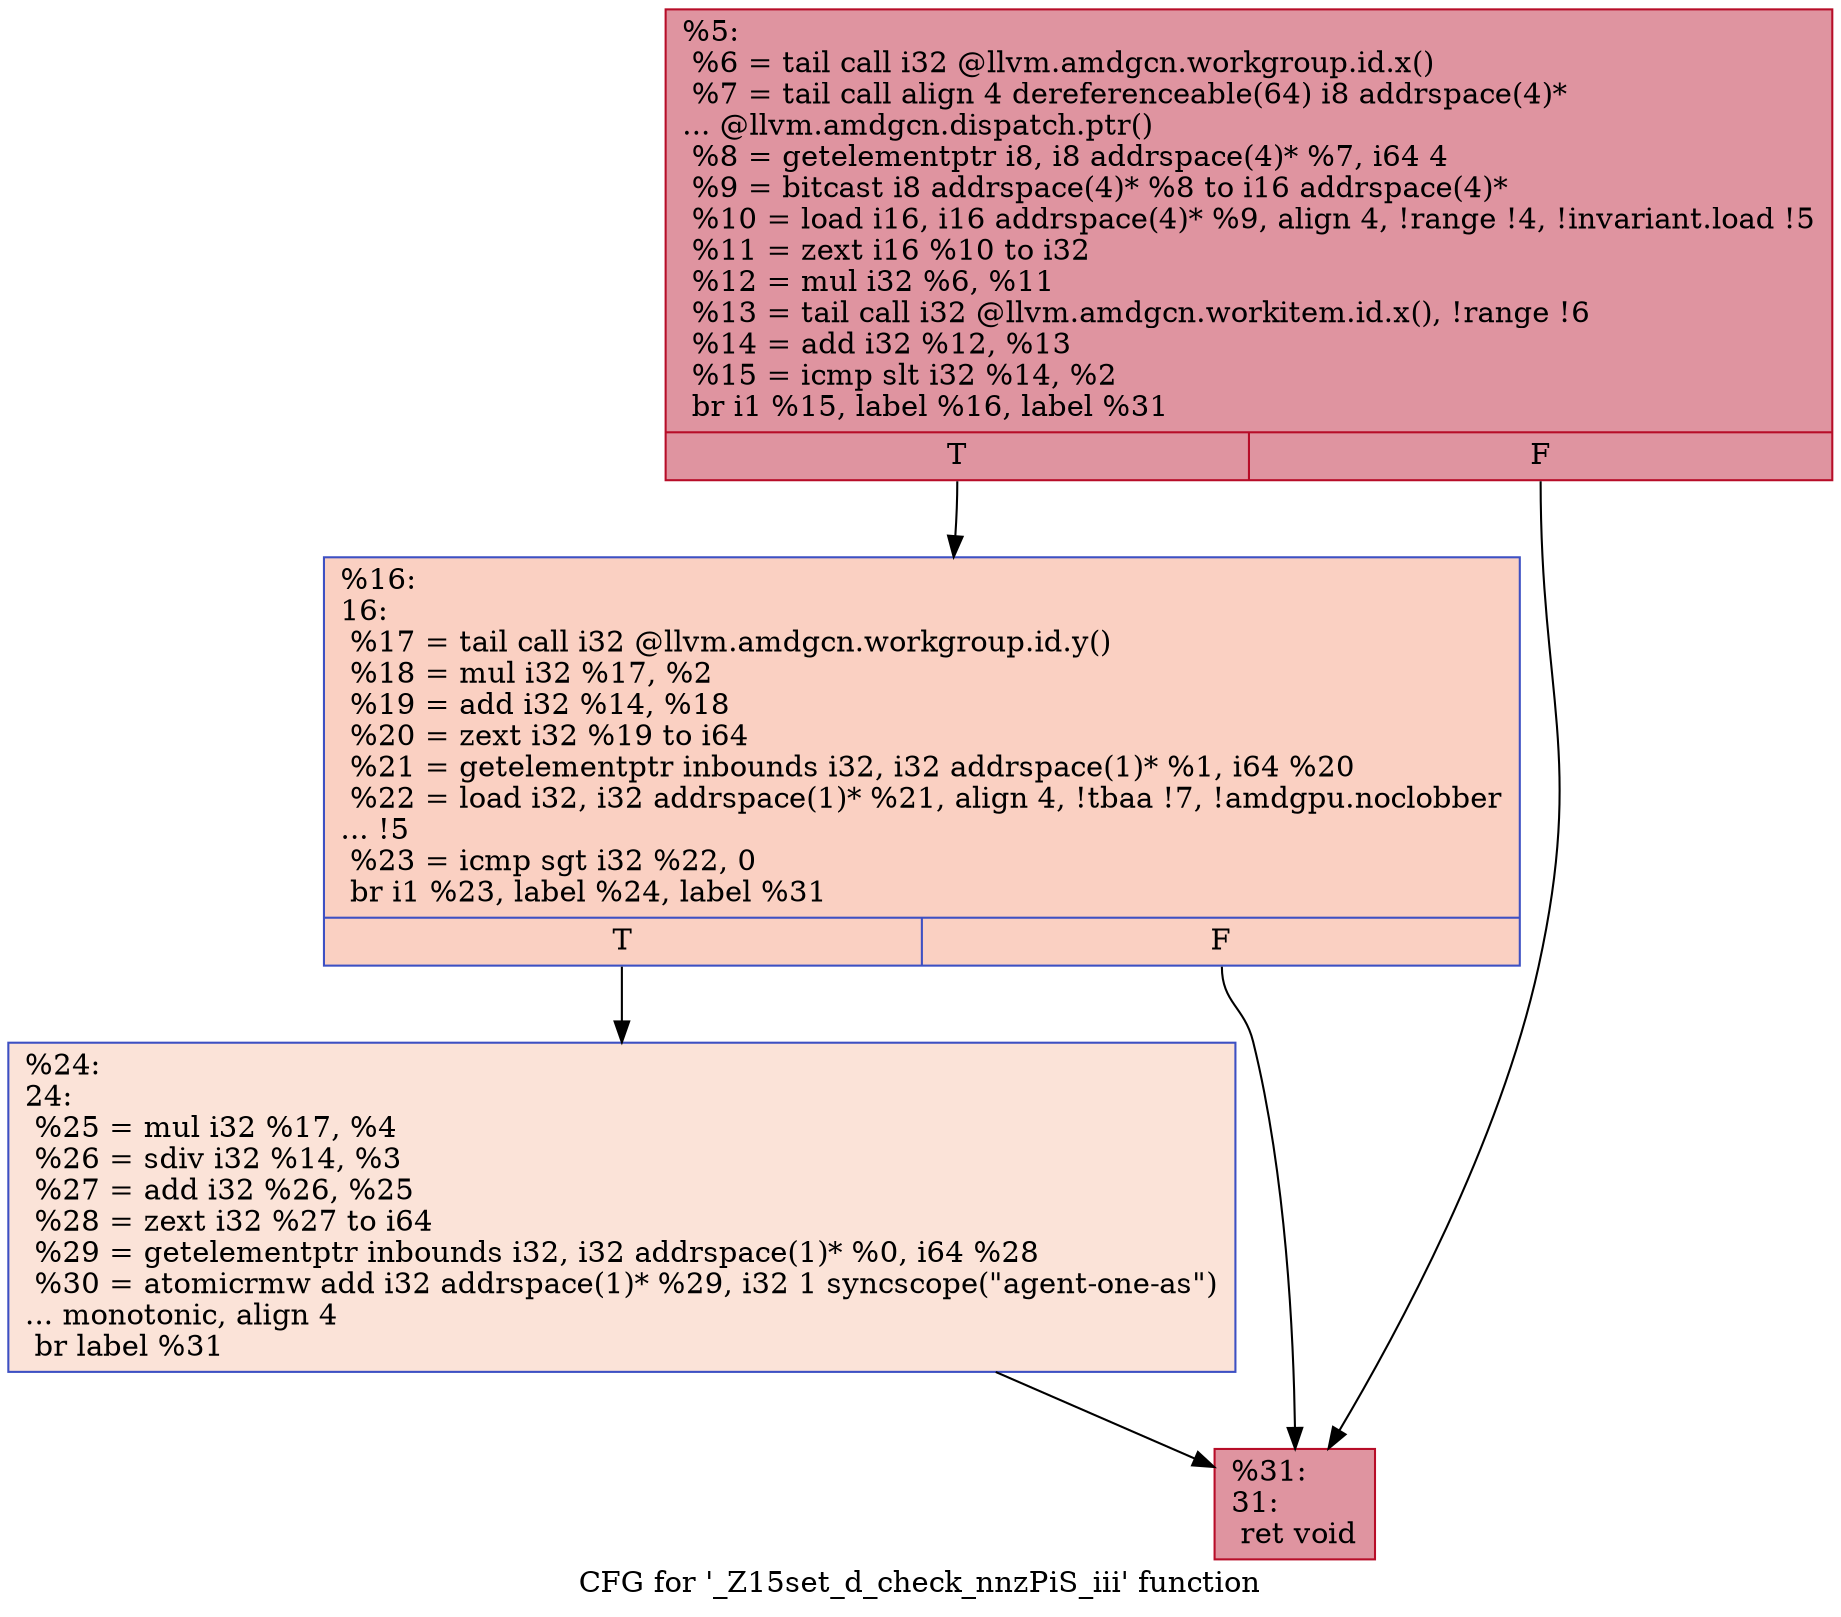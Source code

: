 digraph "CFG for '_Z15set_d_check_nnzPiS_iii' function" {
	label="CFG for '_Z15set_d_check_nnzPiS_iii' function";

	Node0x5c30280 [shape=record,color="#b70d28ff", style=filled, fillcolor="#b70d2870",label="{%5:\l  %6 = tail call i32 @llvm.amdgcn.workgroup.id.x()\l  %7 = tail call align 4 dereferenceable(64) i8 addrspace(4)*\l... @llvm.amdgcn.dispatch.ptr()\l  %8 = getelementptr i8, i8 addrspace(4)* %7, i64 4\l  %9 = bitcast i8 addrspace(4)* %8 to i16 addrspace(4)*\l  %10 = load i16, i16 addrspace(4)* %9, align 4, !range !4, !invariant.load !5\l  %11 = zext i16 %10 to i32\l  %12 = mul i32 %6, %11\l  %13 = tail call i32 @llvm.amdgcn.workitem.id.x(), !range !6\l  %14 = add i32 %12, %13\l  %15 = icmp slt i32 %14, %2\l  br i1 %15, label %16, label %31\l|{<s0>T|<s1>F}}"];
	Node0x5c30280:s0 -> Node0x5c32140;
	Node0x5c30280:s1 -> Node0x5c321d0;
	Node0x5c32140 [shape=record,color="#3d50c3ff", style=filled, fillcolor="#f3947570",label="{%16:\l16:                                               \l  %17 = tail call i32 @llvm.amdgcn.workgroup.id.y()\l  %18 = mul i32 %17, %2\l  %19 = add i32 %14, %18\l  %20 = zext i32 %19 to i64\l  %21 = getelementptr inbounds i32, i32 addrspace(1)* %1, i64 %20\l  %22 = load i32, i32 addrspace(1)* %21, align 4, !tbaa !7, !amdgpu.noclobber\l... !5\l  %23 = icmp sgt i32 %22, 0\l  br i1 %23, label %24, label %31\l|{<s0>T|<s1>F}}"];
	Node0x5c32140:s0 -> Node0x5c33060;
	Node0x5c32140:s1 -> Node0x5c321d0;
	Node0x5c33060 [shape=record,color="#3d50c3ff", style=filled, fillcolor="#f6bfa670",label="{%24:\l24:                                               \l  %25 = mul i32 %17, %4\l  %26 = sdiv i32 %14, %3\l  %27 = add i32 %26, %25\l  %28 = zext i32 %27 to i64\l  %29 = getelementptr inbounds i32, i32 addrspace(1)* %0, i64 %28\l  %30 = atomicrmw add i32 addrspace(1)* %29, i32 1 syncscope(\"agent-one-as\")\l... monotonic, align 4\l  br label %31\l}"];
	Node0x5c33060 -> Node0x5c321d0;
	Node0x5c321d0 [shape=record,color="#b70d28ff", style=filled, fillcolor="#b70d2870",label="{%31:\l31:                                               \l  ret void\l}"];
}
